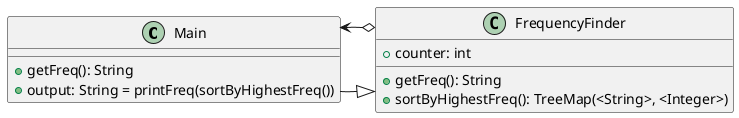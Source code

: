 @startuml
'https://plantuml.com/class-diagram

class Main {
    + getFreq(): String
    + output: String = printFreq(sortByHighestFreq())
}

class FrequencyFinder {
    + counter: int

    + getFreq(): String
    + sortByHighestFreq(): TreeMap(<String>, <Integer>)
}

Main -|> FrequencyFinder
FrequencyFinder o-> Main
@enduml